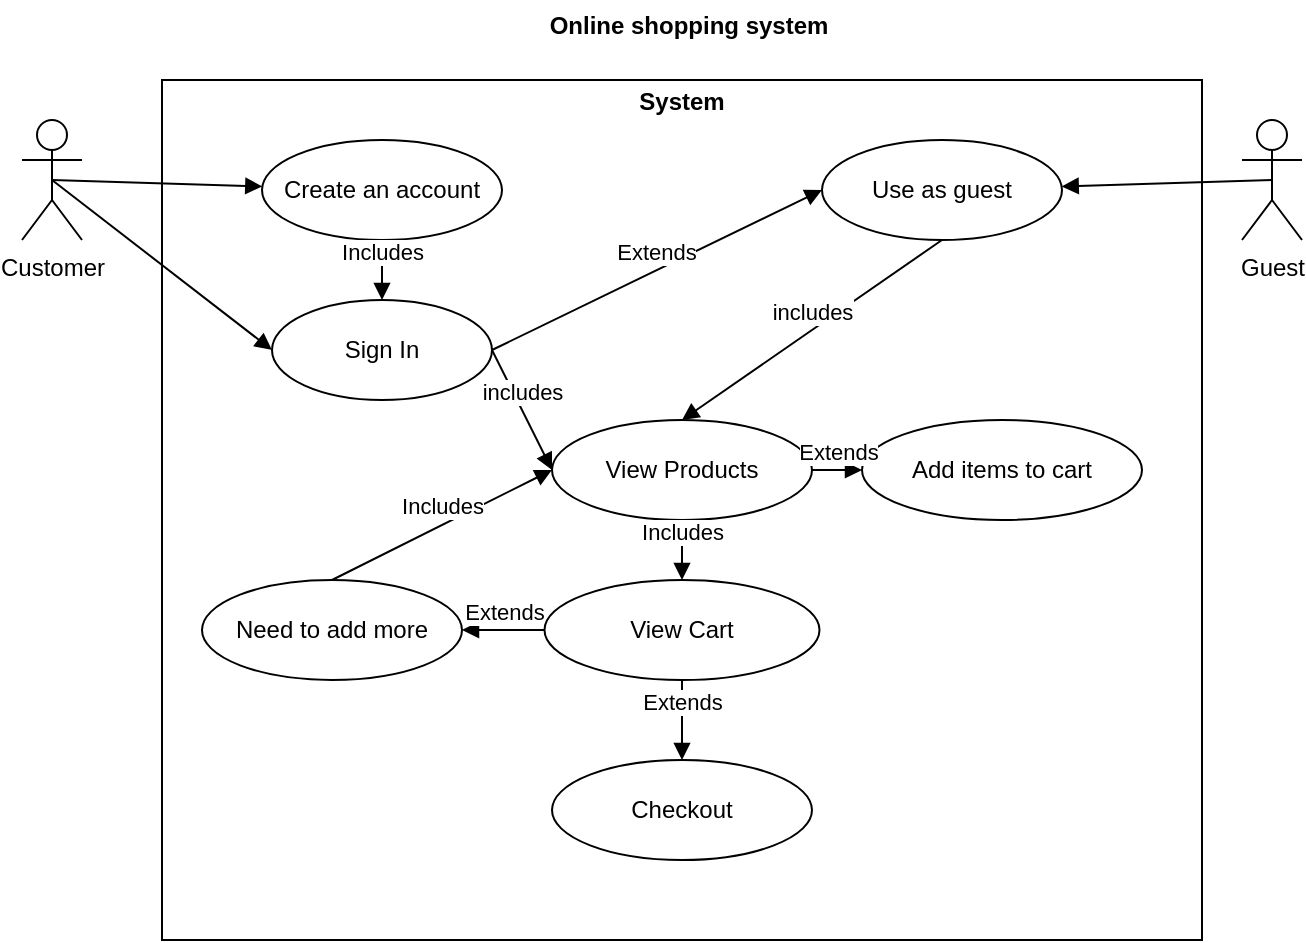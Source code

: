 <mxfile version="28.2.5">
  <diagram name="Page-1" id="O3qzyGsnW6C1aTyrbRx5">
    <mxGraphModel dx="1009" dy="613" grid="1" gridSize="10" guides="1" tooltips="1" connect="1" arrows="1" fold="1" page="1" pageScale="1" pageWidth="850" pageHeight="1100" math="0" shadow="0">
      <root>
        <mxCell id="0" />
        <mxCell id="1" parent="0" />
        <mxCell id="4gRq2dZgkaTbH2mpH-9e-1" value="Customer" style="shape=umlActor;verticalLabelPosition=bottom;verticalAlign=top;html=1;" vertex="1" parent="1">
          <mxGeometry x="80" y="150" width="30" height="60" as="geometry" />
        </mxCell>
        <mxCell id="4gRq2dZgkaTbH2mpH-9e-2" value="Guest" style="shape=umlActor;verticalLabelPosition=bottom;verticalAlign=top;html=1;" vertex="1" parent="1">
          <mxGeometry x="690" y="150" width="30" height="60" as="geometry" />
        </mxCell>
        <mxCell id="4gRq2dZgkaTbH2mpH-9e-3" value="&lt;p style=&quot;margin:0px;margin-top:4px;text-align:center;&quot;&gt;&lt;b&gt;System&lt;/b&gt;&lt;/p&gt;" style="verticalAlign=top;align=left;overflow=fill;html=1;whiteSpace=wrap;" vertex="1" parent="1">
          <mxGeometry x="150" y="130" width="520" height="430" as="geometry" />
        </mxCell>
        <mxCell id="4gRq2dZgkaTbH2mpH-9e-4" value="Online shopping system" style="text;align=center;fontStyle=1;verticalAlign=middle;spacingLeft=3;spacingRight=3;strokeColor=none;rotatable=0;points=[[0,0.5],[1,0.5]];portConstraint=eastwest;html=1;" vertex="1" parent="1">
          <mxGeometry x="372.5" y="90" width="80" height="26" as="geometry" />
        </mxCell>
        <mxCell id="4gRq2dZgkaTbH2mpH-9e-5" value="Create an account" style="ellipse;whiteSpace=wrap;html=1;" vertex="1" parent="1">
          <mxGeometry x="200" y="160" width="120" height="50" as="geometry" />
        </mxCell>
        <mxCell id="4gRq2dZgkaTbH2mpH-9e-7" value="Use as guest" style="ellipse;whiteSpace=wrap;html=1;" vertex="1" parent="1">
          <mxGeometry x="480" y="160" width="120" height="50" as="geometry" />
        </mxCell>
        <mxCell id="4gRq2dZgkaTbH2mpH-9e-8" value="Sign In" style="ellipse;whiteSpace=wrap;html=1;" vertex="1" parent="1">
          <mxGeometry x="205" y="240" width="110" height="50" as="geometry" />
        </mxCell>
        <mxCell id="4gRq2dZgkaTbH2mpH-9e-9" value="View Products" style="ellipse;whiteSpace=wrap;html=1;" vertex="1" parent="1">
          <mxGeometry x="345" y="300" width="130" height="50" as="geometry" />
        </mxCell>
        <mxCell id="4gRq2dZgkaTbH2mpH-9e-10" value="Add items to cart" style="ellipse;whiteSpace=wrap;html=1;" vertex="1" parent="1">
          <mxGeometry x="500" y="300" width="140" height="50" as="geometry" />
        </mxCell>
        <mxCell id="4gRq2dZgkaTbH2mpH-9e-12" value="" style="html=1;verticalAlign=bottom;endArrow=block;curved=0;rounded=0;exitX=0.5;exitY=0.5;exitDx=0;exitDy=0;exitPerimeter=0;" edge="1" parent="1" source="4gRq2dZgkaTbH2mpH-9e-1" target="4gRq2dZgkaTbH2mpH-9e-5">
          <mxGeometry width="80" relative="1" as="geometry">
            <mxPoint x="390" y="320" as="sourcePoint" />
            <mxPoint x="470" y="320" as="targetPoint" />
          </mxGeometry>
        </mxCell>
        <mxCell id="4gRq2dZgkaTbH2mpH-9e-13" value="View Cart" style="ellipse;whiteSpace=wrap;html=1;" vertex="1" parent="1">
          <mxGeometry x="341.25" y="380" width="137.5" height="50" as="geometry" />
        </mxCell>
        <mxCell id="4gRq2dZgkaTbH2mpH-9e-14" value="Checkout" style="ellipse;whiteSpace=wrap;html=1;" vertex="1" parent="1">
          <mxGeometry x="345" y="470" width="130" height="50" as="geometry" />
        </mxCell>
        <mxCell id="4gRq2dZgkaTbH2mpH-9e-15" value="Need to add more" style="ellipse;whiteSpace=wrap;html=1;" vertex="1" parent="1">
          <mxGeometry x="170" y="380" width="130" height="50" as="geometry" />
        </mxCell>
        <mxCell id="4gRq2dZgkaTbH2mpH-9e-16" value="" style="html=1;verticalAlign=bottom;endArrow=block;curved=0;rounded=0;exitX=0.5;exitY=0.5;exitDx=0;exitDy=0;exitPerimeter=0;entryX=0;entryY=0.5;entryDx=0;entryDy=0;" edge="1" parent="1" source="4gRq2dZgkaTbH2mpH-9e-1" target="4gRq2dZgkaTbH2mpH-9e-8">
          <mxGeometry width="80" relative="1" as="geometry">
            <mxPoint x="390" y="320" as="sourcePoint" />
            <mxPoint x="470" y="320" as="targetPoint" />
          </mxGeometry>
        </mxCell>
        <mxCell id="4gRq2dZgkaTbH2mpH-9e-17" value="" style="html=1;verticalAlign=bottom;endArrow=block;curved=0;rounded=0;exitX=0.5;exitY=0.5;exitDx=0;exitDy=0;exitPerimeter=0;" edge="1" parent="1" source="4gRq2dZgkaTbH2mpH-9e-2" target="4gRq2dZgkaTbH2mpH-9e-7">
          <mxGeometry width="80" relative="1" as="geometry">
            <mxPoint x="390" y="320" as="sourcePoint" />
            <mxPoint x="470" y="320" as="targetPoint" />
          </mxGeometry>
        </mxCell>
        <mxCell id="4gRq2dZgkaTbH2mpH-9e-18" value="Extends" style="html=1;verticalAlign=bottom;endArrow=block;curved=0;rounded=0;exitX=1;exitY=0.5;exitDx=0;exitDy=0;entryX=0;entryY=0.5;entryDx=0;entryDy=0;" edge="1" parent="1" source="4gRq2dZgkaTbH2mpH-9e-8" target="4gRq2dZgkaTbH2mpH-9e-7">
          <mxGeometry width="80" relative="1" as="geometry">
            <mxPoint x="390" y="320" as="sourcePoint" />
            <mxPoint x="470" y="320" as="targetPoint" />
          </mxGeometry>
        </mxCell>
        <mxCell id="4gRq2dZgkaTbH2mpH-9e-19" value="includes" style="html=1;verticalAlign=bottom;endArrow=block;curved=0;rounded=0;exitX=1;exitY=0.5;exitDx=0;exitDy=0;entryX=0;entryY=0.5;entryDx=0;entryDy=0;" edge="1" parent="1" source="4gRq2dZgkaTbH2mpH-9e-8" target="4gRq2dZgkaTbH2mpH-9e-9">
          <mxGeometry width="80" relative="1" as="geometry">
            <mxPoint x="390" y="320" as="sourcePoint" />
            <mxPoint x="470" y="320" as="targetPoint" />
          </mxGeometry>
        </mxCell>
        <mxCell id="4gRq2dZgkaTbH2mpH-9e-20" value="Extends" style="html=1;verticalAlign=bottom;endArrow=block;curved=0;rounded=0;exitX=1;exitY=0.5;exitDx=0;exitDy=0;" edge="1" parent="1" source="4gRq2dZgkaTbH2mpH-9e-9" target="4gRq2dZgkaTbH2mpH-9e-10">
          <mxGeometry width="80" relative="1" as="geometry">
            <mxPoint x="390" y="320" as="sourcePoint" />
            <mxPoint x="470" y="320" as="targetPoint" />
          </mxGeometry>
        </mxCell>
        <mxCell id="4gRq2dZgkaTbH2mpH-9e-21" value="Includes" style="html=1;verticalAlign=bottom;endArrow=block;curved=0;rounded=0;exitX=0.5;exitY=1;exitDx=0;exitDy=0;" edge="1" parent="1" source="4gRq2dZgkaTbH2mpH-9e-5" target="4gRq2dZgkaTbH2mpH-9e-8">
          <mxGeometry width="80" relative="1" as="geometry">
            <mxPoint x="390" y="320" as="sourcePoint" />
            <mxPoint x="470" y="320" as="targetPoint" />
          </mxGeometry>
        </mxCell>
        <mxCell id="4gRq2dZgkaTbH2mpH-9e-22" value="includes" style="html=1;verticalAlign=bottom;endArrow=block;curved=0;rounded=0;exitX=0.5;exitY=1;exitDx=0;exitDy=0;entryX=0.5;entryY=0;entryDx=0;entryDy=0;" edge="1" parent="1" source="4gRq2dZgkaTbH2mpH-9e-7" target="4gRq2dZgkaTbH2mpH-9e-9">
          <mxGeometry width="80" relative="1" as="geometry">
            <mxPoint x="390" y="320" as="sourcePoint" />
            <mxPoint x="470" y="320" as="targetPoint" />
          </mxGeometry>
        </mxCell>
        <mxCell id="4gRq2dZgkaTbH2mpH-9e-23" value="Includes" style="html=1;verticalAlign=bottom;endArrow=block;curved=0;rounded=0;exitX=0.5;exitY=1;exitDx=0;exitDy=0;" edge="1" parent="1" source="4gRq2dZgkaTbH2mpH-9e-9" target="4gRq2dZgkaTbH2mpH-9e-13">
          <mxGeometry width="80" relative="1" as="geometry">
            <mxPoint x="390" y="320" as="sourcePoint" />
            <mxPoint x="470" y="320" as="targetPoint" />
          </mxGeometry>
        </mxCell>
        <mxCell id="4gRq2dZgkaTbH2mpH-9e-24" value="Extends" style="html=1;verticalAlign=bottom;endArrow=block;curved=0;rounded=0;exitX=0.5;exitY=1;exitDx=0;exitDy=0;" edge="1" parent="1" source="4gRq2dZgkaTbH2mpH-9e-13" target="4gRq2dZgkaTbH2mpH-9e-14">
          <mxGeometry width="80" relative="1" as="geometry">
            <mxPoint x="390" y="320" as="sourcePoint" />
            <mxPoint x="470" y="320" as="targetPoint" />
          </mxGeometry>
        </mxCell>
        <mxCell id="4gRq2dZgkaTbH2mpH-9e-25" value="Extends" style="html=1;verticalAlign=bottom;endArrow=block;curved=0;rounded=0;exitX=0;exitY=0.5;exitDx=0;exitDy=0;entryX=1;entryY=0.5;entryDx=0;entryDy=0;" edge="1" parent="1" source="4gRq2dZgkaTbH2mpH-9e-13" target="4gRq2dZgkaTbH2mpH-9e-15">
          <mxGeometry width="80" relative="1" as="geometry">
            <mxPoint x="390" y="320" as="sourcePoint" />
            <mxPoint x="470" y="320" as="targetPoint" />
          </mxGeometry>
        </mxCell>
        <mxCell id="4gRq2dZgkaTbH2mpH-9e-26" value="Includes" style="html=1;verticalAlign=bottom;endArrow=block;curved=0;rounded=0;exitX=0.5;exitY=0;exitDx=0;exitDy=0;entryX=0;entryY=0.5;entryDx=0;entryDy=0;" edge="1" parent="1" source="4gRq2dZgkaTbH2mpH-9e-15" target="4gRq2dZgkaTbH2mpH-9e-9">
          <mxGeometry width="80" relative="1" as="geometry">
            <mxPoint x="390" y="320" as="sourcePoint" />
            <mxPoint x="470" y="320" as="targetPoint" />
          </mxGeometry>
        </mxCell>
      </root>
    </mxGraphModel>
  </diagram>
</mxfile>
